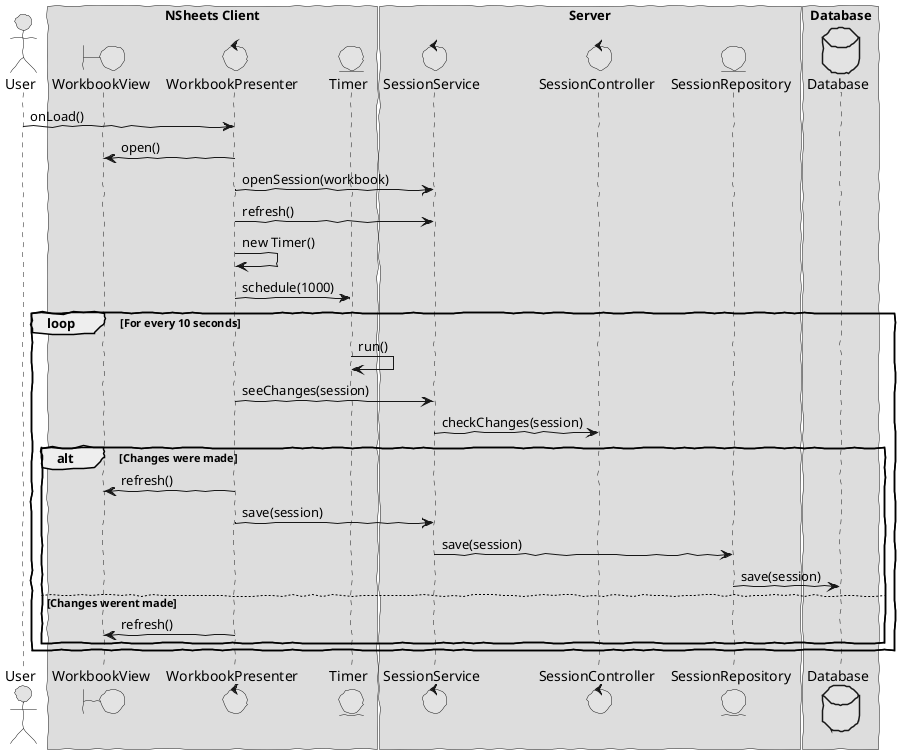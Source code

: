 @startuml  sequence2.png
skinparam handwritten true
skinparam monochrome true
skinparam packageStyle rect
skinparam defaultFontName FG Virgil
skinparam shadowing false

actor User
boundary WorkbookView
control WorkbookPresenter
control SessionController
control SessionService
entity Timer
entity SessionRepository

database Database

box "NSheets Client"
participant WorkbookView
participant WorkbookPresenter 
participant Timer

end box

box "Server"

participant SessionService
participant SessionController
participant SessionRepository

end box

box "Database"

participant Database

end box

User -> WorkbookPresenter : onLoad()
WorkbookPresenter -> WorkbookView : open()
WorkbookPresenter -> SessionService : openSession(workbook)

WorkbookPresenter -> SessionService : refresh()
WorkbookPresenter -> WorkbookPresenter : new Timer()

WorkbookPresenter -> Timer : schedule(1000)

loop For every 10 seconds

Timer -> Timer : run()

WorkbookPresenter -> SessionService : seeChanges(session)
SessionService -> SessionController : checkChanges(session)

alt Changes were made

WorkbookPresenter -> WorkbookView : refresh()

WorkbookPresenter -> SessionService : save(session)

SessionService -> SessionRepository : save(session)

SessionRepository -> Database : save(session)

else Changes werent made

WorkbookPresenter -> WorkbookView : refresh()

end

end loop

@enduml
